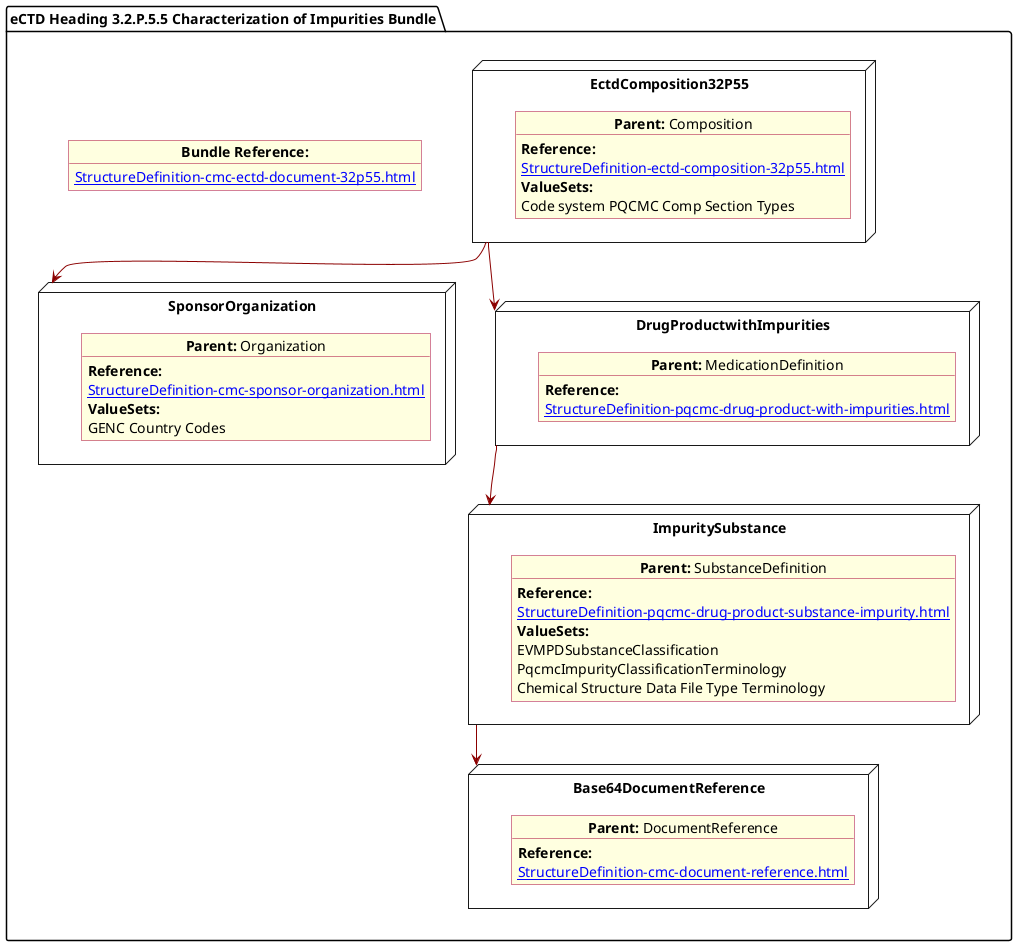 @startuml CharacImprity
allowmixing
'Mixed model of use case and object
skinparam svgDimensionStyle false
skinparam ObjectBackgroundColor LightYellow
skinparam ObjectBorderColor #A80036
skinparam activityDiamondBorderColor #A80036
skinparam activityDiamondBackgroundColor lawnGreen
skinparam ClassBorderThickness 4

package "eCTD Heading 3.2.P.5.5 Characterization of Impurities Bundle" as NODES {
 
   object "**Bundle Reference:**" as objbun {
              [[StructureDefinition-cmc-ectd-document-32p55.html]]
    }  

node "EctdComposition32P55" as N1 { 
      object "**Parent:** Composition" as obj1 {
           **Reference:**
      [[StructureDefinition-ectd-composition-32p55.html]]   
      **ValueSets:**
  Code system PQCMC Comp Section Types
    }
}
node "Base64DocumentReference" as NB64 { 
      object "**Parent:** DocumentReference"  as obj64 {  
       **Reference:**
      [[StructureDefinition-cmc-document-reference.html]] 
    }   
}
 node "SponsorOrganization" as NSO { 
      object "**Parent:** Organization" as objAu {
         **Reference:**
      [[StructureDefinition-cmc-sponsor-organization.html]]
        **ValueSets:**
        GENC Country Codes
    }
} 

  node "DrugProductwithImpurities" as NN { 
      object "**Parent:** MedicationDefinition" as obj3 {  
         **Reference:**
      [[StructureDefinition-pqcmc-drug-product-with-impurities.html]]    
      }
  }

node "ImpuritySubstance" as N6 { 
      object "**Parent:** SubstanceDefinition" as obj2 {
           **Reference:**
      [[StructureDefinition-pqcmc-drug-product-substance-impurity.html]]   
      **ValueSets:**
      EVMPDSubstanceClassification
      PqcmcImpurityClassificationTerminology
      Chemical Structure Data File Type Terminology
    }    
}

N1 -[#darkred]-> NSO  
NN -[#darkred]-> N6
N1 -[#darkred]-> NN
N6 -[#darkred]-> NB64 

}
@enduml